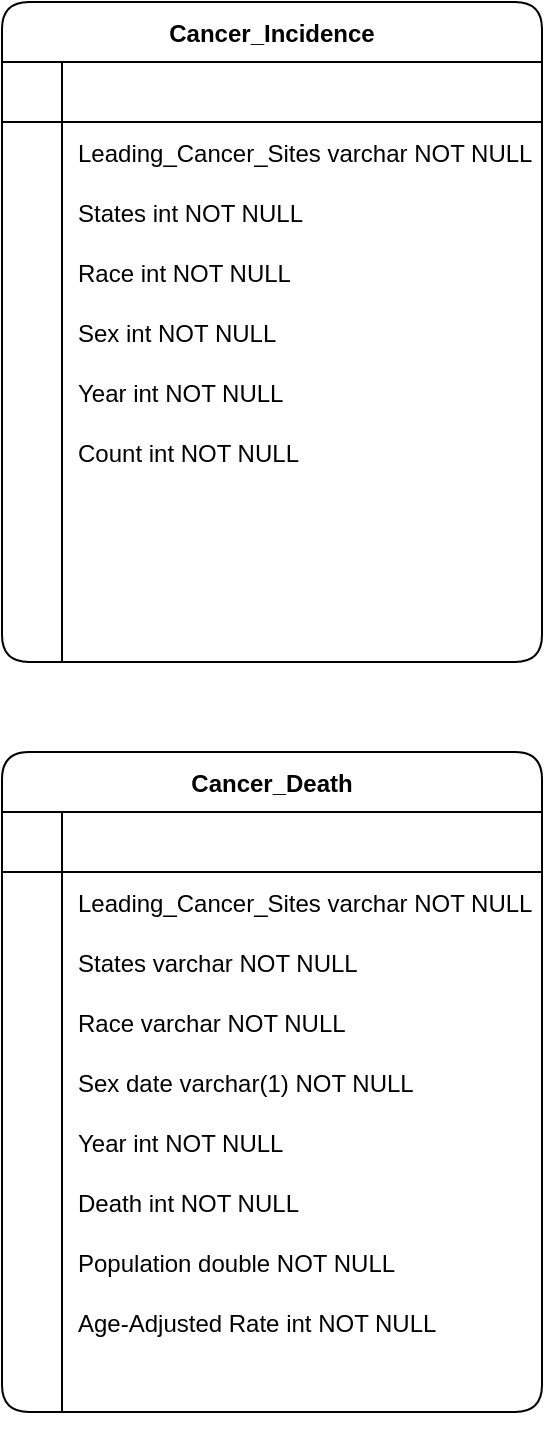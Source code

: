 <mxfile version="20.5.1" type="device"><diagram id="R2lEEEUBdFMjLlhIrx00" name="Page-1"><mxGraphModel dx="1433" dy="985" grid="1" gridSize="10" guides="1" tooltips="1" connect="1" arrows="1" fold="1" page="1" pageScale="1" pageWidth="1100" pageHeight="850" background="none" math="0" shadow="0" extFonts="Permanent Marker^https://fonts.googleapis.com/css?family=Permanent+Marker"><root><mxCell id="0"/><mxCell id="1" parent="0"/><mxCell id="WAmdLd8Yrx4NV-qY08_E-112" value="" style="group" parent="1" vertex="1" connectable="0"><mxGeometry x="750" y="50" width="270" height="340" as="geometry"/></mxCell><mxCell id="WAmdLd8Yrx4NV-qY08_E-113" value="Cancer_Incidence" style="shape=table;startSize=30;container=1;collapsible=1;childLayout=tableLayout;fixedRows=1;rowLines=0;fontStyle=1;align=center;resizeLast=1;swimlaneLine=1;rounded=1;shadow=0;sketch=0;" parent="WAmdLd8Yrx4NV-qY08_E-112" vertex="1"><mxGeometry width="270" height="330" as="geometry"><mxRectangle width="170" height="30" as="alternateBounds"/></mxGeometry></mxCell><mxCell id="WAmdLd8Yrx4NV-qY08_E-114" value="" style="shape=partialRectangle;collapsible=0;dropTarget=0;pointerEvents=0;fillColor=none;points=[[0,0.5],[1,0.5]];portConstraint=eastwest;top=0;left=0;right=0;bottom=1;" parent="WAmdLd8Yrx4NV-qY08_E-113" vertex="1"><mxGeometry y="30" width="270" height="30" as="geometry"/></mxCell><mxCell id="WAmdLd8Yrx4NV-qY08_E-115" value="" style="shape=partialRectangle;overflow=hidden;connectable=0;fillColor=none;top=0;left=0;bottom=0;right=0;fontStyle=1;" parent="WAmdLd8Yrx4NV-qY08_E-114" vertex="1"><mxGeometry width="30" height="30" as="geometry"><mxRectangle width="30" height="30" as="alternateBounds"/></mxGeometry></mxCell><mxCell id="WAmdLd8Yrx4NV-qY08_E-116" value="" style="shape=partialRectangle;overflow=hidden;connectable=0;fillColor=none;top=0;left=0;bottom=0;right=0;align=left;spacingLeft=6;fontStyle=5;" parent="WAmdLd8Yrx4NV-qY08_E-114" vertex="1"><mxGeometry x="30" width="240" height="30" as="geometry"><mxRectangle width="240" height="30" as="alternateBounds"/></mxGeometry></mxCell><mxCell id="WAmdLd8Yrx4NV-qY08_E-117" value="" style="shape=partialRectangle;collapsible=0;dropTarget=0;pointerEvents=0;fillColor=none;points=[[0,0.5],[1,0.5]];portConstraint=eastwest;top=0;left=0;right=0;bottom=0;" parent="WAmdLd8Yrx4NV-qY08_E-113" vertex="1"><mxGeometry y="60" width="270" height="30" as="geometry"/></mxCell><mxCell id="WAmdLd8Yrx4NV-qY08_E-118" value="" style="shape=partialRectangle;overflow=hidden;connectable=0;fillColor=none;top=0;left=0;bottom=0;right=0;" parent="WAmdLd8Yrx4NV-qY08_E-117" vertex="1"><mxGeometry width="30" height="30" as="geometry"><mxRectangle width="30" height="30" as="alternateBounds"/></mxGeometry></mxCell><mxCell id="WAmdLd8Yrx4NV-qY08_E-119" value="Leading_Cancer_Sites varchar NOT NULL" style="shape=partialRectangle;overflow=hidden;connectable=0;fillColor=none;top=0;left=0;bottom=0;right=0;align=left;spacingLeft=6;" parent="WAmdLd8Yrx4NV-qY08_E-117" vertex="1"><mxGeometry x="30" width="240" height="30" as="geometry"><mxRectangle width="240" height="30" as="alternateBounds"/></mxGeometry></mxCell><mxCell id="WAmdLd8Yrx4NV-qY08_E-120" value="" style="shape=partialRectangle;collapsible=0;dropTarget=0;pointerEvents=0;fillColor=none;points=[[0,0.5],[1,0.5]];portConstraint=eastwest;top=0;left=0;right=0;bottom=0;" parent="WAmdLd8Yrx4NV-qY08_E-113" vertex="1"><mxGeometry y="90" width="270" height="30" as="geometry"/></mxCell><mxCell id="WAmdLd8Yrx4NV-qY08_E-121" value="" style="shape=partialRectangle;overflow=hidden;connectable=0;fillColor=none;top=0;left=0;bottom=0;right=0;" parent="WAmdLd8Yrx4NV-qY08_E-120" vertex="1"><mxGeometry width="30" height="30" as="geometry"><mxRectangle width="30" height="30" as="alternateBounds"/></mxGeometry></mxCell><mxCell id="WAmdLd8Yrx4NV-qY08_E-122" value="States int NOT NULL" style="shape=partialRectangle;overflow=hidden;connectable=0;fillColor=none;top=0;left=0;bottom=0;right=0;align=left;spacingLeft=6;" parent="WAmdLd8Yrx4NV-qY08_E-120" vertex="1"><mxGeometry x="30" width="240" height="30" as="geometry"><mxRectangle width="240" height="30" as="alternateBounds"/></mxGeometry></mxCell><mxCell id="WAmdLd8Yrx4NV-qY08_E-162" style="shape=partialRectangle;collapsible=0;dropTarget=0;pointerEvents=0;fillColor=none;points=[[0,0.5],[1,0.5]];portConstraint=eastwest;top=0;left=0;right=0;bottom=0;" parent="WAmdLd8Yrx4NV-qY08_E-113" vertex="1"><mxGeometry y="120" width="270" height="30" as="geometry"/></mxCell><mxCell id="WAmdLd8Yrx4NV-qY08_E-163" value="" style="shape=partialRectangle;overflow=hidden;connectable=0;fillColor=none;top=0;left=0;bottom=0;right=0;" parent="WAmdLd8Yrx4NV-qY08_E-162" vertex="1"><mxGeometry width="30" height="30" as="geometry"><mxRectangle width="30" height="30" as="alternateBounds"/></mxGeometry></mxCell><mxCell id="WAmdLd8Yrx4NV-qY08_E-164" value="Race int NOT NULL" style="shape=partialRectangle;overflow=hidden;connectable=0;fillColor=none;top=0;left=0;bottom=0;right=0;align=left;spacingLeft=6;" parent="WAmdLd8Yrx4NV-qY08_E-162" vertex="1"><mxGeometry x="30" width="240" height="30" as="geometry"><mxRectangle width="240" height="30" as="alternateBounds"/></mxGeometry></mxCell><mxCell id="WAmdLd8Yrx4NV-qY08_E-159" style="shape=partialRectangle;collapsible=0;dropTarget=0;pointerEvents=0;fillColor=none;points=[[0,0.5],[1,0.5]];portConstraint=eastwest;top=0;left=0;right=0;bottom=0;" parent="WAmdLd8Yrx4NV-qY08_E-113" vertex="1"><mxGeometry y="150" width="270" height="30" as="geometry"/></mxCell><mxCell id="WAmdLd8Yrx4NV-qY08_E-160" value="" style="shape=partialRectangle;overflow=hidden;connectable=0;fillColor=none;top=0;left=0;bottom=0;right=0;" parent="WAmdLd8Yrx4NV-qY08_E-159" vertex="1"><mxGeometry width="30" height="30" as="geometry"><mxRectangle width="30" height="30" as="alternateBounds"/></mxGeometry></mxCell><mxCell id="WAmdLd8Yrx4NV-qY08_E-161" value="Sex int NOT NULL" style="shape=partialRectangle;overflow=hidden;connectable=0;fillColor=none;top=0;left=0;bottom=0;right=0;align=left;spacingLeft=6;" parent="WAmdLd8Yrx4NV-qY08_E-159" vertex="1"><mxGeometry x="30" width="240" height="30" as="geometry"><mxRectangle width="240" height="30" as="alternateBounds"/></mxGeometry></mxCell><mxCell id="WAmdLd8Yrx4NV-qY08_E-156" style="shape=partialRectangle;collapsible=0;dropTarget=0;pointerEvents=0;fillColor=none;points=[[0,0.5],[1,0.5]];portConstraint=eastwest;top=0;left=0;right=0;bottom=0;" parent="WAmdLd8Yrx4NV-qY08_E-113" vertex="1"><mxGeometry y="180" width="270" height="30" as="geometry"/></mxCell><mxCell id="WAmdLd8Yrx4NV-qY08_E-157" style="shape=partialRectangle;overflow=hidden;connectable=0;fillColor=none;top=0;left=0;bottom=0;right=0;" parent="WAmdLd8Yrx4NV-qY08_E-156" vertex="1"><mxGeometry width="30" height="30" as="geometry"><mxRectangle width="30" height="30" as="alternateBounds"/></mxGeometry></mxCell><mxCell id="WAmdLd8Yrx4NV-qY08_E-158" value="Year int NOT NULL" style="shape=partialRectangle;overflow=hidden;connectable=0;fillColor=none;top=0;left=0;bottom=0;right=0;align=left;spacingLeft=6;" parent="WAmdLd8Yrx4NV-qY08_E-156" vertex="1"><mxGeometry x="30" width="240" height="30" as="geometry"><mxRectangle width="240" height="30" as="alternateBounds"/></mxGeometry></mxCell><mxCell id="WAmdLd8Yrx4NV-qY08_E-153" style="shape=partialRectangle;collapsible=0;dropTarget=0;pointerEvents=0;fillColor=none;points=[[0,0.5],[1,0.5]];portConstraint=eastwest;top=0;left=0;right=0;bottom=0;" parent="WAmdLd8Yrx4NV-qY08_E-113" vertex="1"><mxGeometry y="210" width="270" height="30" as="geometry"/></mxCell><mxCell id="WAmdLd8Yrx4NV-qY08_E-154" style="shape=partialRectangle;overflow=hidden;connectable=0;fillColor=none;top=0;left=0;bottom=0;right=0;" parent="WAmdLd8Yrx4NV-qY08_E-153" vertex="1"><mxGeometry width="30" height="30" as="geometry"><mxRectangle width="30" height="30" as="alternateBounds"/></mxGeometry></mxCell><mxCell id="WAmdLd8Yrx4NV-qY08_E-155" value="Count int NOT NULL" style="shape=partialRectangle;overflow=hidden;connectable=0;fillColor=none;top=0;left=0;bottom=0;right=0;align=left;spacingLeft=6;" parent="WAmdLd8Yrx4NV-qY08_E-153" vertex="1"><mxGeometry x="30" width="240" height="30" as="geometry"><mxRectangle width="240" height="30" as="alternateBounds"/></mxGeometry></mxCell><mxCell id="WAmdLd8Yrx4NV-qY08_E-150" style="shape=partialRectangle;collapsible=0;dropTarget=0;pointerEvents=0;fillColor=none;points=[[0,0.5],[1,0.5]];portConstraint=eastwest;top=0;left=0;right=0;bottom=0;" parent="WAmdLd8Yrx4NV-qY08_E-113" vertex="1"><mxGeometry y="240" width="270" height="30" as="geometry"/></mxCell><mxCell id="WAmdLd8Yrx4NV-qY08_E-151" style="shape=partialRectangle;overflow=hidden;connectable=0;fillColor=none;top=0;left=0;bottom=0;right=0;" parent="WAmdLd8Yrx4NV-qY08_E-150" vertex="1"><mxGeometry width="30" height="30" as="geometry"><mxRectangle width="30" height="30" as="alternateBounds"/></mxGeometry></mxCell><mxCell id="WAmdLd8Yrx4NV-qY08_E-152" value="" style="shape=partialRectangle;overflow=hidden;connectable=0;fillColor=none;top=0;left=0;bottom=0;right=0;align=left;spacingLeft=6;" parent="WAmdLd8Yrx4NV-qY08_E-150" vertex="1"><mxGeometry x="30" width="240" height="30" as="geometry"><mxRectangle width="240" height="30" as="alternateBounds"/></mxGeometry></mxCell><mxCell id="WAmdLd8Yrx4NV-qY08_E-147" style="shape=partialRectangle;collapsible=0;dropTarget=0;pointerEvents=0;fillColor=none;points=[[0,0.5],[1,0.5]];portConstraint=eastwest;top=0;left=0;right=0;bottom=0;" parent="WAmdLd8Yrx4NV-qY08_E-113" vertex="1"><mxGeometry y="270" width="270" height="30" as="geometry"/></mxCell><mxCell id="WAmdLd8Yrx4NV-qY08_E-148" style="shape=partialRectangle;overflow=hidden;connectable=0;fillColor=none;top=0;left=0;bottom=0;right=0;" parent="WAmdLd8Yrx4NV-qY08_E-147" vertex="1"><mxGeometry width="30" height="30" as="geometry"><mxRectangle width="30" height="30" as="alternateBounds"/></mxGeometry></mxCell><mxCell id="WAmdLd8Yrx4NV-qY08_E-149" value="" style="shape=partialRectangle;overflow=hidden;connectable=0;fillColor=none;top=0;left=0;bottom=0;right=0;align=left;spacingLeft=6;" parent="WAmdLd8Yrx4NV-qY08_E-147" vertex="1"><mxGeometry x="30" width="240" height="30" as="geometry"><mxRectangle width="240" height="30" as="alternateBounds"/></mxGeometry></mxCell><mxCell id="WAmdLd8Yrx4NV-qY08_E-144" style="shape=partialRectangle;collapsible=0;dropTarget=0;pointerEvents=0;fillColor=none;points=[[0,0.5],[1,0.5]];portConstraint=eastwest;top=0;left=0;right=0;bottom=0;" parent="WAmdLd8Yrx4NV-qY08_E-113" vertex="1"><mxGeometry y="300" width="270" height="30" as="geometry"/></mxCell><mxCell id="WAmdLd8Yrx4NV-qY08_E-145" style="shape=partialRectangle;overflow=hidden;connectable=0;fillColor=none;top=0;left=0;bottom=0;right=0;" parent="WAmdLd8Yrx4NV-qY08_E-144" vertex="1"><mxGeometry width="30" height="30" as="geometry"><mxRectangle width="30" height="30" as="alternateBounds"/></mxGeometry></mxCell><mxCell id="WAmdLd8Yrx4NV-qY08_E-146" value="" style="shape=partialRectangle;overflow=hidden;connectable=0;fillColor=none;top=0;left=0;bottom=0;right=0;align=left;spacingLeft=6;" parent="WAmdLd8Yrx4NV-qY08_E-144" vertex="1"><mxGeometry x="30" width="240" height="30" as="geometry"><mxRectangle width="240" height="30" as="alternateBounds"/></mxGeometry></mxCell><mxCell id="WAmdLd8Yrx4NV-qY08_E-176" value="" style="group" parent="1" vertex="1" connectable="0"><mxGeometry x="750" y="425" width="270" height="340" as="geometry"/></mxCell><mxCell id="WAmdLd8Yrx4NV-qY08_E-177" value="Cancer_Death" style="shape=table;startSize=30;container=1;collapsible=1;childLayout=tableLayout;fixedRows=1;rowLines=0;fontStyle=1;align=center;resizeLast=1;swimlaneLine=1;rounded=1;shadow=0;sketch=0;" parent="WAmdLd8Yrx4NV-qY08_E-176" vertex="1"><mxGeometry width="270" height="330" as="geometry"><mxRectangle width="170" height="30" as="alternateBounds"/></mxGeometry></mxCell><mxCell id="WAmdLd8Yrx4NV-qY08_E-178" value="" style="shape=partialRectangle;collapsible=0;dropTarget=0;pointerEvents=0;fillColor=none;points=[[0,0.5],[1,0.5]];portConstraint=eastwest;top=0;left=0;right=0;bottom=1;" parent="WAmdLd8Yrx4NV-qY08_E-177" vertex="1"><mxGeometry y="30" width="270" height="30" as="geometry"/></mxCell><mxCell id="WAmdLd8Yrx4NV-qY08_E-179" value="" style="shape=partialRectangle;overflow=hidden;connectable=0;fillColor=none;top=0;left=0;bottom=0;right=0;fontStyle=1;" parent="WAmdLd8Yrx4NV-qY08_E-178" vertex="1"><mxGeometry width="30" height="30" as="geometry"><mxRectangle width="30" height="30" as="alternateBounds"/></mxGeometry></mxCell><mxCell id="WAmdLd8Yrx4NV-qY08_E-180" value="" style="shape=partialRectangle;overflow=hidden;connectable=0;fillColor=none;top=0;left=0;bottom=0;right=0;align=left;spacingLeft=6;fontStyle=5;" parent="WAmdLd8Yrx4NV-qY08_E-178" vertex="1"><mxGeometry x="30" width="240" height="30" as="geometry"><mxRectangle width="240" height="30" as="alternateBounds"/></mxGeometry></mxCell><mxCell id="WAmdLd8Yrx4NV-qY08_E-181" value="" style="shape=partialRectangle;collapsible=0;dropTarget=0;pointerEvents=0;fillColor=none;points=[[0,0.5],[1,0.5]];portConstraint=eastwest;top=0;left=0;right=0;bottom=0;" parent="WAmdLd8Yrx4NV-qY08_E-177" vertex="1"><mxGeometry y="60" width="270" height="30" as="geometry"/></mxCell><mxCell id="WAmdLd8Yrx4NV-qY08_E-182" value="" style="shape=partialRectangle;overflow=hidden;connectable=0;fillColor=none;top=0;left=0;bottom=0;right=0;" parent="WAmdLd8Yrx4NV-qY08_E-181" vertex="1"><mxGeometry width="30" height="30" as="geometry"><mxRectangle width="30" height="30" as="alternateBounds"/></mxGeometry></mxCell><mxCell id="WAmdLd8Yrx4NV-qY08_E-183" value="Leading_Cancer_Sites varchar NOT NULL" style="shape=partialRectangle;overflow=hidden;connectable=0;fillColor=none;top=0;left=0;bottom=0;right=0;align=left;spacingLeft=6;" parent="WAmdLd8Yrx4NV-qY08_E-181" vertex="1"><mxGeometry x="30" width="240" height="30" as="geometry"><mxRectangle width="240" height="30" as="alternateBounds"/></mxGeometry></mxCell><mxCell id="WAmdLd8Yrx4NV-qY08_E-184" value="" style="shape=partialRectangle;collapsible=0;dropTarget=0;pointerEvents=0;fillColor=none;points=[[0,0.5],[1,0.5]];portConstraint=eastwest;top=0;left=0;right=0;bottom=0;" parent="WAmdLd8Yrx4NV-qY08_E-177" vertex="1"><mxGeometry y="90" width="270" height="30" as="geometry"/></mxCell><mxCell id="WAmdLd8Yrx4NV-qY08_E-185" value="" style="shape=partialRectangle;overflow=hidden;connectable=0;fillColor=none;top=0;left=0;bottom=0;right=0;" parent="WAmdLd8Yrx4NV-qY08_E-184" vertex="1"><mxGeometry width="30" height="30" as="geometry"><mxRectangle width="30" height="30" as="alternateBounds"/></mxGeometry></mxCell><mxCell id="WAmdLd8Yrx4NV-qY08_E-186" value="States varchar NOT NULL" style="shape=partialRectangle;overflow=hidden;connectable=0;fillColor=none;top=0;left=0;bottom=0;right=0;align=left;spacingLeft=6;" parent="WAmdLd8Yrx4NV-qY08_E-184" vertex="1"><mxGeometry x="30" width="240" height="30" as="geometry"><mxRectangle width="240" height="30" as="alternateBounds"/></mxGeometry></mxCell><mxCell id="WAmdLd8Yrx4NV-qY08_E-187" style="shape=partialRectangle;collapsible=0;dropTarget=0;pointerEvents=0;fillColor=none;points=[[0,0.5],[1,0.5]];portConstraint=eastwest;top=0;left=0;right=0;bottom=0;" parent="WAmdLd8Yrx4NV-qY08_E-177" vertex="1"><mxGeometry y="120" width="270" height="30" as="geometry"/></mxCell><mxCell id="WAmdLd8Yrx4NV-qY08_E-188" value="" style="shape=partialRectangle;overflow=hidden;connectable=0;fillColor=none;top=0;left=0;bottom=0;right=0;" parent="WAmdLd8Yrx4NV-qY08_E-187" vertex="1"><mxGeometry width="30" height="30" as="geometry"><mxRectangle width="30" height="30" as="alternateBounds"/></mxGeometry></mxCell><mxCell id="WAmdLd8Yrx4NV-qY08_E-189" value="Race varchar NOT NULL" style="shape=partialRectangle;overflow=hidden;connectable=0;fillColor=none;top=0;left=0;bottom=0;right=0;align=left;spacingLeft=6;" parent="WAmdLd8Yrx4NV-qY08_E-187" vertex="1"><mxGeometry x="30" width="240" height="30" as="geometry"><mxRectangle width="240" height="30" as="alternateBounds"/></mxGeometry></mxCell><mxCell id="WAmdLd8Yrx4NV-qY08_E-190" style="shape=partialRectangle;collapsible=0;dropTarget=0;pointerEvents=0;fillColor=none;points=[[0,0.5],[1,0.5]];portConstraint=eastwest;top=0;left=0;right=0;bottom=0;" parent="WAmdLd8Yrx4NV-qY08_E-177" vertex="1"><mxGeometry y="150" width="270" height="30" as="geometry"/></mxCell><mxCell id="WAmdLd8Yrx4NV-qY08_E-191" value="" style="shape=partialRectangle;overflow=hidden;connectable=0;fillColor=none;top=0;left=0;bottom=0;right=0;" parent="WAmdLd8Yrx4NV-qY08_E-190" vertex="1"><mxGeometry width="30" height="30" as="geometry"><mxRectangle width="30" height="30" as="alternateBounds"/></mxGeometry></mxCell><mxCell id="WAmdLd8Yrx4NV-qY08_E-192" value="Sex date varchar(1) NOT NULL" style="shape=partialRectangle;overflow=hidden;connectable=0;fillColor=none;top=0;left=0;bottom=0;right=0;align=left;spacingLeft=6;" parent="WAmdLd8Yrx4NV-qY08_E-190" vertex="1"><mxGeometry x="30" width="240" height="30" as="geometry"><mxRectangle width="240" height="30" as="alternateBounds"/></mxGeometry></mxCell><mxCell id="WAmdLd8Yrx4NV-qY08_E-193" style="shape=partialRectangle;collapsible=0;dropTarget=0;pointerEvents=0;fillColor=none;points=[[0,0.5],[1,0.5]];portConstraint=eastwest;top=0;left=0;right=0;bottom=0;" parent="WAmdLd8Yrx4NV-qY08_E-177" vertex="1"><mxGeometry y="180" width="270" height="30" as="geometry"/></mxCell><mxCell id="WAmdLd8Yrx4NV-qY08_E-194" style="shape=partialRectangle;overflow=hidden;connectable=0;fillColor=none;top=0;left=0;bottom=0;right=0;" parent="WAmdLd8Yrx4NV-qY08_E-193" vertex="1"><mxGeometry width="30" height="30" as="geometry"><mxRectangle width="30" height="30" as="alternateBounds"/></mxGeometry></mxCell><mxCell id="WAmdLd8Yrx4NV-qY08_E-195" value="Year int NOT NULL" style="shape=partialRectangle;overflow=hidden;connectable=0;fillColor=none;top=0;left=0;bottom=0;right=0;align=left;spacingLeft=6;" parent="WAmdLd8Yrx4NV-qY08_E-193" vertex="1"><mxGeometry x="30" width="240" height="30" as="geometry"><mxRectangle width="240" height="30" as="alternateBounds"/></mxGeometry></mxCell><mxCell id="WAmdLd8Yrx4NV-qY08_E-196" style="shape=partialRectangle;collapsible=0;dropTarget=0;pointerEvents=0;fillColor=none;points=[[0,0.5],[1,0.5]];portConstraint=eastwest;top=0;left=0;right=0;bottom=0;" parent="WAmdLd8Yrx4NV-qY08_E-177" vertex="1"><mxGeometry y="210" width="270" height="30" as="geometry"/></mxCell><mxCell id="WAmdLd8Yrx4NV-qY08_E-197" style="shape=partialRectangle;overflow=hidden;connectable=0;fillColor=none;top=0;left=0;bottom=0;right=0;" parent="WAmdLd8Yrx4NV-qY08_E-196" vertex="1"><mxGeometry width="30" height="30" as="geometry"><mxRectangle width="30" height="30" as="alternateBounds"/></mxGeometry></mxCell><mxCell id="WAmdLd8Yrx4NV-qY08_E-198" value="Death int NOT NULL" style="shape=partialRectangle;overflow=hidden;connectable=0;fillColor=none;top=0;left=0;bottom=0;right=0;align=left;spacingLeft=6;" parent="WAmdLd8Yrx4NV-qY08_E-196" vertex="1"><mxGeometry x="30" width="240" height="30" as="geometry"><mxRectangle width="240" height="30" as="alternateBounds"/></mxGeometry></mxCell><mxCell id="WAmdLd8Yrx4NV-qY08_E-199" style="shape=partialRectangle;collapsible=0;dropTarget=0;pointerEvents=0;fillColor=none;points=[[0,0.5],[1,0.5]];portConstraint=eastwest;top=0;left=0;right=0;bottom=0;" parent="WAmdLd8Yrx4NV-qY08_E-177" vertex="1"><mxGeometry y="240" width="270" height="30" as="geometry"/></mxCell><mxCell id="WAmdLd8Yrx4NV-qY08_E-200" style="shape=partialRectangle;overflow=hidden;connectable=0;fillColor=none;top=0;left=0;bottom=0;right=0;" parent="WAmdLd8Yrx4NV-qY08_E-199" vertex="1"><mxGeometry width="30" height="30" as="geometry"><mxRectangle width="30" height="30" as="alternateBounds"/></mxGeometry></mxCell><mxCell id="WAmdLd8Yrx4NV-qY08_E-201" value="Population double NOT NULL" style="shape=partialRectangle;overflow=hidden;connectable=0;fillColor=none;top=0;left=0;bottom=0;right=0;align=left;spacingLeft=6;" parent="WAmdLd8Yrx4NV-qY08_E-199" vertex="1"><mxGeometry x="30" width="240" height="30" as="geometry"><mxRectangle width="240" height="30" as="alternateBounds"/></mxGeometry></mxCell><mxCell id="WAmdLd8Yrx4NV-qY08_E-202" style="shape=partialRectangle;collapsible=0;dropTarget=0;pointerEvents=0;fillColor=none;points=[[0,0.5],[1,0.5]];portConstraint=eastwest;top=0;left=0;right=0;bottom=0;" parent="WAmdLd8Yrx4NV-qY08_E-177" vertex="1"><mxGeometry y="270" width="270" height="30" as="geometry"/></mxCell><mxCell id="WAmdLd8Yrx4NV-qY08_E-203" style="shape=partialRectangle;overflow=hidden;connectable=0;fillColor=none;top=0;left=0;bottom=0;right=0;" parent="WAmdLd8Yrx4NV-qY08_E-202" vertex="1"><mxGeometry width="30" height="30" as="geometry"><mxRectangle width="30" height="30" as="alternateBounds"/></mxGeometry></mxCell><mxCell id="WAmdLd8Yrx4NV-qY08_E-204" value="Age-Adjusted Rate int NOT NULL" style="shape=partialRectangle;overflow=hidden;connectable=0;fillColor=none;top=0;left=0;bottom=0;right=0;align=left;spacingLeft=6;" parent="WAmdLd8Yrx4NV-qY08_E-202" vertex="1"><mxGeometry x="30" width="240" height="30" as="geometry"><mxRectangle width="240" height="30" as="alternateBounds"/></mxGeometry></mxCell><mxCell id="WAmdLd8Yrx4NV-qY08_E-205" style="shape=partialRectangle;collapsible=0;dropTarget=0;pointerEvents=0;fillColor=none;points=[[0,0.5],[1,0.5]];portConstraint=eastwest;top=0;left=0;right=0;bottom=0;" parent="WAmdLd8Yrx4NV-qY08_E-177" vertex="1"><mxGeometry y="300" width="270" height="30" as="geometry"/></mxCell><mxCell id="WAmdLd8Yrx4NV-qY08_E-206" style="shape=partialRectangle;overflow=hidden;connectable=0;fillColor=none;top=0;left=0;bottom=0;right=0;" parent="WAmdLd8Yrx4NV-qY08_E-205" vertex="1"><mxGeometry width="30" height="30" as="geometry"><mxRectangle width="30" height="30" as="alternateBounds"/></mxGeometry></mxCell><mxCell id="WAmdLd8Yrx4NV-qY08_E-207" value="" style="shape=partialRectangle;overflow=hidden;connectable=0;fillColor=none;top=0;left=0;bottom=0;right=0;align=left;spacingLeft=6;" parent="WAmdLd8Yrx4NV-qY08_E-205" vertex="1"><mxGeometry x="30" width="240" height="30" as="geometry"><mxRectangle width="240" height="30" as="alternateBounds"/></mxGeometry></mxCell></root></mxGraphModel></diagram></mxfile>